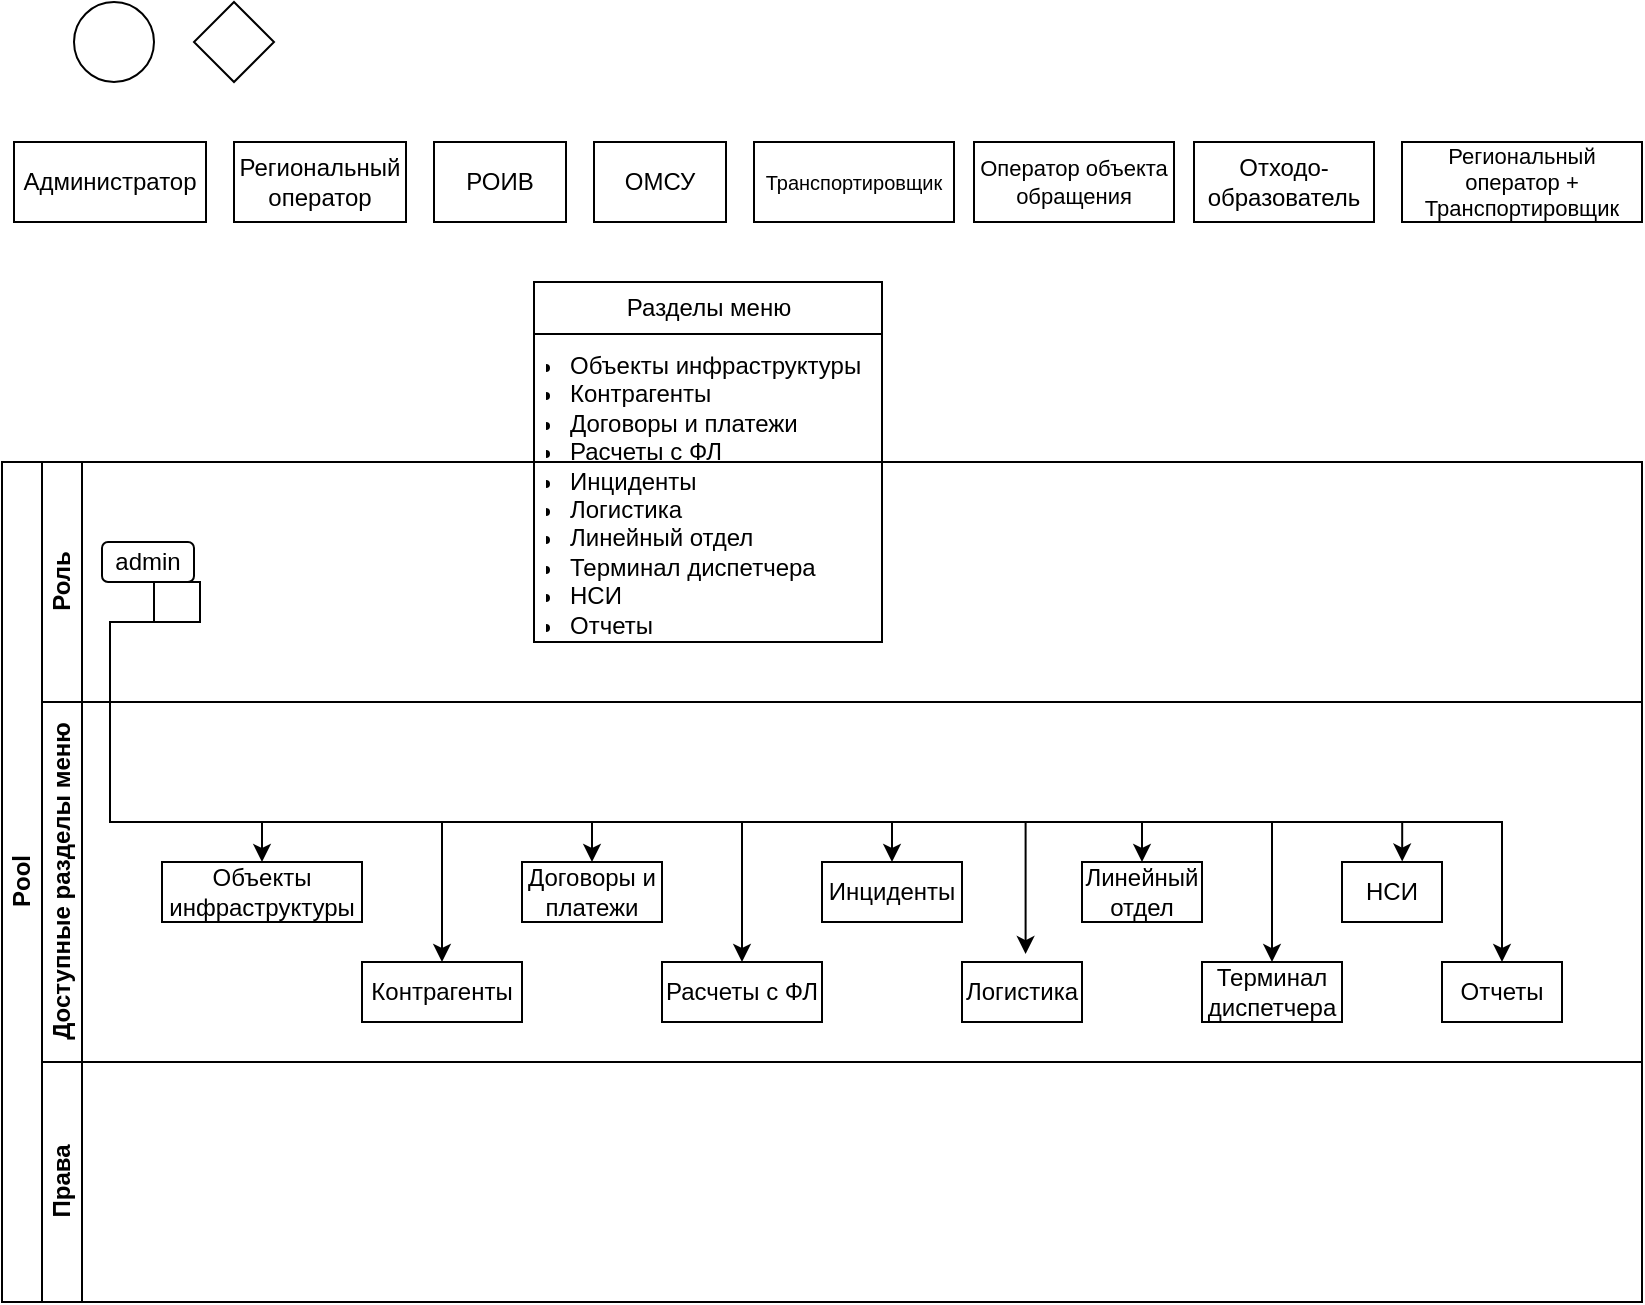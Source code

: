 <mxfile version="24.6.5" type="github">
  <diagram id="prtHgNgQTEPvFCAcTncT" name="Page-1">
    <mxGraphModel dx="1195" dy="622" grid="1" gridSize="10" guides="1" tooltips="1" connect="1" arrows="1" fold="1" page="1" pageScale="1" pageWidth="827" pageHeight="1169" math="0" shadow="0">
      <root>
        <mxCell id="0" />
        <mxCell id="1" parent="0" />
        <mxCell id="Bn__YEzeCOPY6sP5UIs9-2" value="Администратор" style="rounded=0;whiteSpace=wrap;html=1;" parent="1" vertex="1">
          <mxGeometry x="10" y="80" width="96" height="40" as="geometry" />
        </mxCell>
        <mxCell id="Bn__YEzeCOPY6sP5UIs9-5" value="Региональный оператор" style="rounded=0;whiteSpace=wrap;html=1;" parent="1" vertex="1">
          <mxGeometry x="120" y="80" width="86" height="40" as="geometry" />
        </mxCell>
        <mxCell id="Bn__YEzeCOPY6sP5UIs9-6" value="РОИВ" style="rounded=0;whiteSpace=wrap;html=1;" parent="1" vertex="1">
          <mxGeometry x="220" y="80" width="66" height="40" as="geometry" />
        </mxCell>
        <mxCell id="Bn__YEzeCOPY6sP5UIs9-7" value="Транспортировщик" style="rounded=0;whiteSpace=wrap;html=1;fontSize=10;" parent="1" vertex="1">
          <mxGeometry x="380" y="80" width="100" height="40" as="geometry" />
        </mxCell>
        <mxCell id="Bn__YEzeCOPY6sP5UIs9-8" value="Оператор объекта обращения" style="rounded=0;whiteSpace=wrap;html=1;fontSize=11;" parent="1" vertex="1">
          <mxGeometry x="490" y="80" width="100" height="40" as="geometry" />
        </mxCell>
        <mxCell id="Bn__YEzeCOPY6sP5UIs9-9" value="Отходо-&lt;div style=&quot;font-size: 12px;&quot;&gt;образователь&lt;/div&gt;" style="rounded=0;whiteSpace=wrap;html=1;fontSize=12;" parent="1" vertex="1">
          <mxGeometry x="600" y="80" width="90" height="40" as="geometry" />
        </mxCell>
        <mxCell id="Bn__YEzeCOPY6sP5UIs9-10" value="ОМСУ" style="rounded=0;whiteSpace=wrap;html=1;fontSize=12;" parent="1" vertex="1">
          <mxGeometry x="300" y="80" width="66" height="40" as="geometry" />
        </mxCell>
        <mxCell id="dNxyNK7c78bLwvsdeMH5-23" value="" style="ellipse;whiteSpace=wrap;html=1;" parent="1" vertex="1">
          <mxGeometry x="40" y="10" width="40" height="40" as="geometry" />
        </mxCell>
        <mxCell id="dNxyNK7c78bLwvsdeMH5-36" value="" style="rhombus;whiteSpace=wrap;html=1;fontFamily=Helvetica;fontSize=12;fontColor=#000000;align=center;" parent="1" vertex="1">
          <mxGeometry x="100" y="10" width="40" height="40" as="geometry" />
        </mxCell>
        <mxCell id="dNxyNK7c78bLwvsdeMH5-19" value="Pool" style="swimlane;html=1;childLayout=stackLayout;resizeParent=1;resizeParentMax=0;horizontal=0;startSize=20;horizontalStack=0;" parent="1" vertex="1">
          <mxGeometry x="4" y="240" width="820" height="420" as="geometry" />
        </mxCell>
        <mxCell id="dNxyNK7c78bLwvsdeMH5-20" value="Роль" style="swimlane;html=1;startSize=20;horizontal=0;" parent="dNxyNK7c78bLwvsdeMH5-19" vertex="1">
          <mxGeometry x="20" width="800" height="120" as="geometry" />
        </mxCell>
        <mxCell id="Nfb5iwJj91xf9IkQgzl1-22" value="admin" style="rounded=1;whiteSpace=wrap;html=1;" vertex="1" parent="dNxyNK7c78bLwvsdeMH5-20">
          <mxGeometry x="30" y="40" width="46" height="20" as="geometry" />
        </mxCell>
        <mxCell id="dNxyNK7c78bLwvsdeMH5-21" value="Доступные разделы меню" style="swimlane;html=1;startSize=20;horizontal=0;" parent="dNxyNK7c78bLwvsdeMH5-19" vertex="1">
          <mxGeometry x="20" y="120" width="800" height="180" as="geometry" />
        </mxCell>
        <mxCell id="dNxyNK7c78bLwvsdeMH5-30" value="Объекты инфраструктуры" style="rounded=0;whiteSpace=wrap;html=1;fontFamily=Helvetica;fontSize=12;fontColor=#000000;align=center;" parent="dNxyNK7c78bLwvsdeMH5-21" vertex="1">
          <mxGeometry x="60" y="80" width="100" height="30" as="geometry" />
        </mxCell>
        <mxCell id="dNxyNK7c78bLwvsdeMH5-26" value="Контрагенты" style="rounded=0;whiteSpace=wrap;html=1;fontFamily=Helvetica;fontSize=12;fontColor=#000000;align=center;" parent="dNxyNK7c78bLwvsdeMH5-21" vertex="1">
          <mxGeometry x="160" y="130" width="80" height="30" as="geometry" />
        </mxCell>
        <mxCell id="dNxyNK7c78bLwvsdeMH5-24" value="Договоры и платежи" style="rounded=0;whiteSpace=wrap;html=1;fontFamily=Helvetica;fontSize=12;fontColor=#000000;align=center;" parent="dNxyNK7c78bLwvsdeMH5-21" vertex="1">
          <mxGeometry x="240" y="80" width="70" height="30" as="geometry" />
        </mxCell>
        <mxCell id="dNxyNK7c78bLwvsdeMH5-34" value="Расчеты с ФЛ" style="rounded=0;whiteSpace=wrap;html=1;fontFamily=Helvetica;fontSize=12;fontColor=#000000;align=center;" parent="dNxyNK7c78bLwvsdeMH5-21" vertex="1">
          <mxGeometry x="310" y="130" width="80" height="30" as="geometry" />
        </mxCell>
        <mxCell id="Nfb5iwJj91xf9IkQgzl1-2" value="Инциденты" style="rounded=0;whiteSpace=wrap;html=1;fontFamily=Helvetica;fontSize=12;fontColor=#000000;align=center;" vertex="1" parent="dNxyNK7c78bLwvsdeMH5-21">
          <mxGeometry x="390" y="80" width="70" height="30" as="geometry" />
        </mxCell>
        <mxCell id="Nfb5iwJj91xf9IkQgzl1-3" value="Логистика" style="rounded=0;whiteSpace=wrap;html=1;fontFamily=Helvetica;fontSize=12;fontColor=#000000;align=center;" vertex="1" parent="dNxyNK7c78bLwvsdeMH5-21">
          <mxGeometry x="460" y="130" width="60" height="30" as="geometry" />
        </mxCell>
        <mxCell id="Nfb5iwJj91xf9IkQgzl1-6" value="Линейный отдел" style="rounded=0;whiteSpace=wrap;html=1;fontFamily=Helvetica;fontSize=12;fontColor=#000000;align=center;" vertex="1" parent="dNxyNK7c78bLwvsdeMH5-21">
          <mxGeometry x="520" y="80" width="60" height="30" as="geometry" />
        </mxCell>
        <mxCell id="Nfb5iwJj91xf9IkQgzl1-7" value="Терминал диспетчера" style="rounded=0;whiteSpace=wrap;html=1;fontFamily=Helvetica;fontSize=12;fontColor=#000000;align=center;" vertex="1" parent="dNxyNK7c78bLwvsdeMH5-21">
          <mxGeometry x="580" y="130" width="70" height="30" as="geometry" />
        </mxCell>
        <mxCell id="Nfb5iwJj91xf9IkQgzl1-8" value="НСИ" style="rounded=0;whiteSpace=wrap;html=1;fontFamily=Helvetica;fontSize=12;fontColor=#000000;align=center;" vertex="1" parent="dNxyNK7c78bLwvsdeMH5-21">
          <mxGeometry x="650" y="80" width="50" height="30" as="geometry" />
        </mxCell>
        <mxCell id="Nfb5iwJj91xf9IkQgzl1-9" value="Отчеты" style="rounded=0;whiteSpace=wrap;html=1;fontFamily=Helvetica;fontSize=12;fontColor=#000000;align=center;" vertex="1" parent="dNxyNK7c78bLwvsdeMH5-21">
          <mxGeometry x="700" y="130" width="60" height="30" as="geometry" />
        </mxCell>
        <mxCell id="dNxyNK7c78bLwvsdeMH5-22" value="Права" style="swimlane;html=1;startSize=20;horizontal=0;" parent="dNxyNK7c78bLwvsdeMH5-19" vertex="1">
          <mxGeometry x="20" y="300" width="800" height="120" as="geometry" />
        </mxCell>
        <mxCell id="Nfb5iwJj91xf9IkQgzl1-20" style="edgeStyle=orthogonalEdgeStyle;rounded=0;orthogonalLoop=1;jettySize=auto;html=1;entryX=0.602;entryY=-0.007;entryDx=0;entryDy=0;entryPerimeter=0;exitX=0.5;exitY=1;exitDx=0;exitDy=0;" edge="1" parent="dNxyNK7c78bLwvsdeMH5-19" source="Nfb5iwJj91xf9IkQgzl1-22" target="Nfb5iwJj91xf9IkQgzl1-8">
          <mxGeometry relative="1" as="geometry">
            <Array as="points">
              <mxPoint x="99" y="80" />
              <mxPoint x="54" y="80" />
              <mxPoint x="54" y="180" />
              <mxPoint x="700" y="180" />
            </Array>
          </mxGeometry>
        </mxCell>
        <mxCell id="Nfb5iwJj91xf9IkQgzl1-17" style="edgeStyle=orthogonalEdgeStyle;rounded=0;orthogonalLoop=1;jettySize=auto;html=1;entryX=0.53;entryY=-0.133;entryDx=0;entryDy=0;entryPerimeter=0;exitX=0.5;exitY=1;exitDx=0;exitDy=0;" edge="1" parent="dNxyNK7c78bLwvsdeMH5-19" source="Nfb5iwJj91xf9IkQgzl1-22" target="Nfb5iwJj91xf9IkQgzl1-3">
          <mxGeometry relative="1" as="geometry">
            <mxPoint x="96" y="62" as="sourcePoint" />
            <Array as="points">
              <mxPoint x="99" y="80" />
              <mxPoint x="54" y="80" />
              <mxPoint x="54" y="180" />
              <mxPoint x="512" y="180" />
            </Array>
          </mxGeometry>
        </mxCell>
        <mxCell id="Nfb5iwJj91xf9IkQgzl1-21" style="edgeStyle=orthogonalEdgeStyle;rounded=0;orthogonalLoop=1;jettySize=auto;html=1;entryX=0.5;entryY=0;entryDx=0;entryDy=0;exitX=0.5;exitY=1;exitDx=0;exitDy=0;" edge="1" parent="dNxyNK7c78bLwvsdeMH5-19" source="Nfb5iwJj91xf9IkQgzl1-22" target="Nfb5iwJj91xf9IkQgzl1-9">
          <mxGeometry relative="1" as="geometry">
            <Array as="points">
              <mxPoint x="99" y="80" />
              <mxPoint x="54" y="80" />
              <mxPoint x="54" y="180" />
              <mxPoint x="750" y="180" />
            </Array>
          </mxGeometry>
        </mxCell>
        <mxCell id="Nfb5iwJj91xf9IkQgzl1-19" style="edgeStyle=orthogonalEdgeStyle;rounded=0;orthogonalLoop=1;jettySize=auto;html=1;entryX=0.5;entryY=0;entryDx=0;entryDy=0;exitX=0.5;exitY=1;exitDx=0;exitDy=0;" edge="1" parent="dNxyNK7c78bLwvsdeMH5-19" source="Nfb5iwJj91xf9IkQgzl1-22" target="Nfb5iwJj91xf9IkQgzl1-7">
          <mxGeometry relative="1" as="geometry">
            <Array as="points">
              <mxPoint x="99" y="80" />
              <mxPoint x="54" y="80" />
              <mxPoint x="54" y="180" />
              <mxPoint x="635" y="180" />
            </Array>
          </mxGeometry>
        </mxCell>
        <mxCell id="Nfb5iwJj91xf9IkQgzl1-18" style="edgeStyle=orthogonalEdgeStyle;rounded=0;orthogonalLoop=1;jettySize=auto;html=1;exitX=0.5;exitY=1;exitDx=0;exitDy=0;" edge="1" parent="dNxyNK7c78bLwvsdeMH5-19" source="Nfb5iwJj91xf9IkQgzl1-22" target="Nfb5iwJj91xf9IkQgzl1-6">
          <mxGeometry relative="1" as="geometry">
            <Array as="points">
              <mxPoint x="99" y="80" />
              <mxPoint x="54" y="80" />
              <mxPoint x="54" y="180" />
              <mxPoint x="570" y="180" />
            </Array>
          </mxGeometry>
        </mxCell>
        <mxCell id="Nfb5iwJj91xf9IkQgzl1-16" style="edgeStyle=orthogonalEdgeStyle;rounded=0;orthogonalLoop=1;jettySize=auto;html=1;exitX=0.5;exitY=1;exitDx=0;exitDy=0;" edge="1" parent="dNxyNK7c78bLwvsdeMH5-19" source="Nfb5iwJj91xf9IkQgzl1-22" target="Nfb5iwJj91xf9IkQgzl1-2">
          <mxGeometry relative="1" as="geometry">
            <Array as="points">
              <mxPoint x="99" y="80" />
              <mxPoint x="54" y="80" />
              <mxPoint x="54" y="180" />
              <mxPoint x="445" y="180" />
            </Array>
          </mxGeometry>
        </mxCell>
        <mxCell id="Nfb5iwJj91xf9IkQgzl1-15" style="edgeStyle=orthogonalEdgeStyle;rounded=0;orthogonalLoop=1;jettySize=auto;html=1;entryX=0.5;entryY=0;entryDx=0;entryDy=0;exitX=0.5;exitY=1;exitDx=0;exitDy=0;" edge="1" parent="dNxyNK7c78bLwvsdeMH5-19" source="Nfb5iwJj91xf9IkQgzl1-22" target="dNxyNK7c78bLwvsdeMH5-34">
          <mxGeometry relative="1" as="geometry">
            <Array as="points">
              <mxPoint x="99" y="80" />
              <mxPoint x="54" y="80" />
              <mxPoint x="54" y="180" />
              <mxPoint x="370" y="180" />
            </Array>
          </mxGeometry>
        </mxCell>
        <mxCell id="Nfb5iwJj91xf9IkQgzl1-14" style="edgeStyle=orthogonalEdgeStyle;rounded=0;orthogonalLoop=1;jettySize=auto;html=1;exitX=0.5;exitY=1;exitDx=0;exitDy=0;" edge="1" parent="dNxyNK7c78bLwvsdeMH5-19" source="Nfb5iwJj91xf9IkQgzl1-22" target="dNxyNK7c78bLwvsdeMH5-24">
          <mxGeometry relative="1" as="geometry">
            <Array as="points">
              <mxPoint x="99" y="80" />
              <mxPoint x="54" y="80" />
              <mxPoint x="54" y="180" />
              <mxPoint x="295" y="180" />
            </Array>
          </mxGeometry>
        </mxCell>
        <mxCell id="Nfb5iwJj91xf9IkQgzl1-13" style="edgeStyle=orthogonalEdgeStyle;rounded=0;orthogonalLoop=1;jettySize=auto;html=1;entryX=0.5;entryY=0;entryDx=0;entryDy=0;exitX=0.5;exitY=1;exitDx=0;exitDy=0;" edge="1" parent="dNxyNK7c78bLwvsdeMH5-19" source="Nfb5iwJj91xf9IkQgzl1-22" target="dNxyNK7c78bLwvsdeMH5-26">
          <mxGeometry relative="1" as="geometry">
            <Array as="points">
              <mxPoint x="99" y="80" />
              <mxPoint x="54" y="80" />
              <mxPoint x="54" y="180" />
              <mxPoint x="220" y="180" />
            </Array>
          </mxGeometry>
        </mxCell>
        <mxCell id="Nfb5iwJj91xf9IkQgzl1-11" style="edgeStyle=orthogonalEdgeStyle;rounded=0;orthogonalLoop=1;jettySize=auto;html=1;entryX=0.5;entryY=0;entryDx=0;entryDy=0;exitX=0.5;exitY=1;exitDx=0;exitDy=0;" edge="1" parent="dNxyNK7c78bLwvsdeMH5-19" source="Nfb5iwJj91xf9IkQgzl1-22" target="dNxyNK7c78bLwvsdeMH5-30">
          <mxGeometry relative="1" as="geometry">
            <Array as="points">
              <mxPoint x="76" y="60" />
              <mxPoint x="76" y="80" />
              <mxPoint x="54" y="80" />
              <mxPoint x="54" y="180" />
              <mxPoint x="130" y="180" />
            </Array>
          </mxGeometry>
        </mxCell>
        <mxCell id="Nfb5iwJj91xf9IkQgzl1-10" value="Региональный оператор + Транспортировщик" style="rounded=0;whiteSpace=wrap;html=1;fontSize=11;" vertex="1" parent="1">
          <mxGeometry x="704" y="80" width="120" height="40" as="geometry" />
        </mxCell>
        <mxCell id="Nfb5iwJj91xf9IkQgzl1-24" value="Разделы меню" style="swimlane;fontStyle=0;childLayout=stackLayout;horizontal=1;startSize=26;fillColor=none;horizontalStack=0;resizeParent=1;resizeParentMax=0;resizeLast=0;collapsible=1;marginBottom=0;html=1;" vertex="1" parent="1">
          <mxGeometry x="270" y="150" width="174" height="180" as="geometry">
            <mxRectangle x="270" y="150" width="60" height="30" as="alternateBounds" />
          </mxGeometry>
        </mxCell>
        <mxCell id="Nfb5iwJj91xf9IkQgzl1-27" value="&lt;ul style=&quot;margin-top: 2px; margin-bottom: 2px; padding-left: 12px;&quot;&gt;&lt;li&gt;&lt;span style=&quot;&quot;&gt;Объекты инфраструктуры&lt;/span&gt;&lt;/li&gt;&lt;li&gt;&lt;span style=&quot;&quot;&gt;Контрагенты&lt;/span&gt;&lt;/li&gt;&lt;li&gt;&lt;span style=&quot;&quot;&gt;Договоры и платежи&lt;/span&gt;&lt;/li&gt;&lt;li&gt;Расчеты с ФЛ&lt;/li&gt;&lt;li&gt;Инциденты&lt;/li&gt;&lt;li&gt;Логистика&lt;/li&gt;&lt;li&gt;Линейный отдел&lt;/li&gt;&lt;li&gt;Терминал диспетчера&lt;/li&gt;&lt;li&gt;НСИ&lt;/li&gt;&lt;li&gt;Отчеты&lt;/li&gt;&lt;/ul&gt;" style="text;strokeColor=none;fillColor=none;align=left;verticalAlign=top;spacingLeft=4;spacingRight=4;overflow=hidden;rotatable=0;points=[[0,0.5],[1,0.5]];portConstraint=eastwest;whiteSpace=wrap;html=1;" vertex="1" parent="Nfb5iwJj91xf9IkQgzl1-24">
          <mxGeometry y="26" width="174" height="154" as="geometry" />
        </mxCell>
      </root>
    </mxGraphModel>
  </diagram>
</mxfile>
